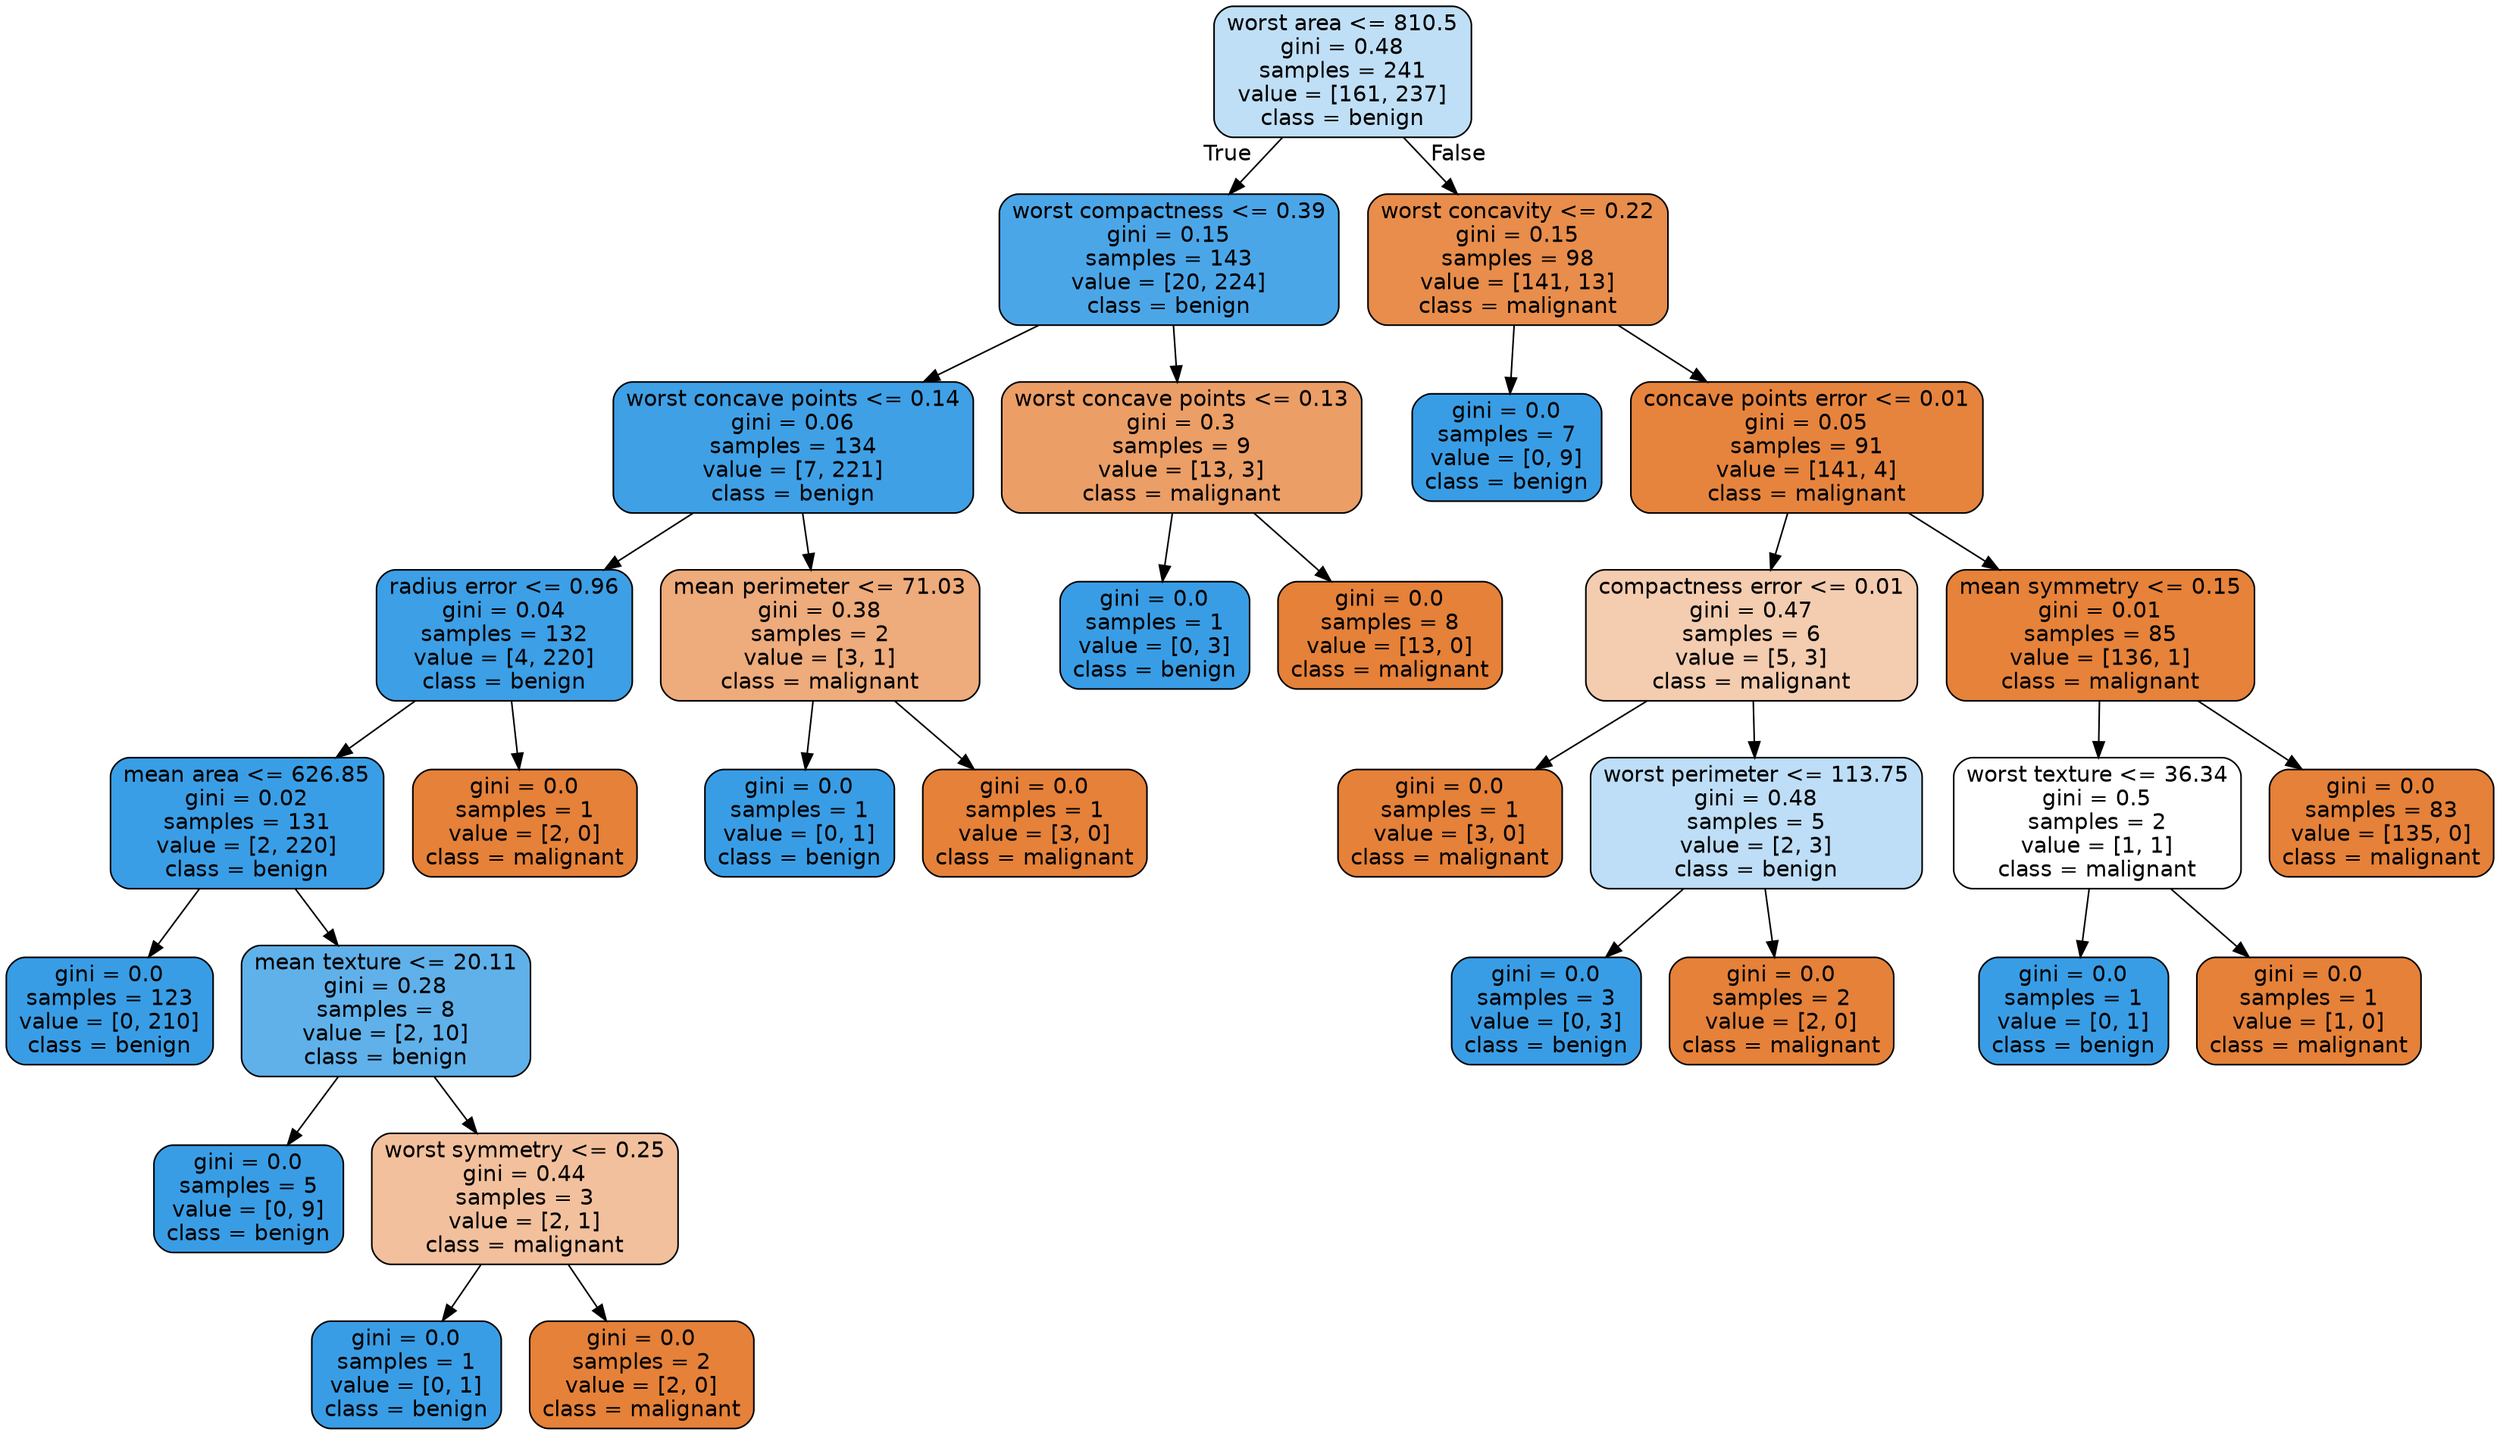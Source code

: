 digraph Tree {
node [shape=box, style="filled, rounded", color="black", fontname=helvetica] ;
edge [fontname=helvetica] ;
0 [label="worst area <= 810.5\ngini = 0.48\nsamples = 241\nvalue = [161, 237]\nclass = benign", fillcolor="#399de552"] ;
1 [label="worst compactness <= 0.39\ngini = 0.15\nsamples = 143\nvalue = [20, 224]\nclass = benign", fillcolor="#399de5e8"] ;
0 -> 1 [labeldistance=2.5, labelangle=45, headlabel="True"] ;
2 [label="worst concave points <= 0.14\ngini = 0.06\nsamples = 134\nvalue = [7, 221]\nclass = benign", fillcolor="#399de5f7"] ;
1 -> 2 ;
3 [label="radius error <= 0.96\ngini = 0.04\nsamples = 132\nvalue = [4, 220]\nclass = benign", fillcolor="#399de5fa"] ;
2 -> 3 ;
4 [label="mean area <= 626.85\ngini = 0.02\nsamples = 131\nvalue = [2, 220]\nclass = benign", fillcolor="#399de5fd"] ;
3 -> 4 ;
5 [label="gini = 0.0\nsamples = 123\nvalue = [0, 210]\nclass = benign", fillcolor="#399de5ff"] ;
4 -> 5 ;
6 [label="mean texture <= 20.11\ngini = 0.28\nsamples = 8\nvalue = [2, 10]\nclass = benign", fillcolor="#399de5cc"] ;
4 -> 6 ;
7 [label="gini = 0.0\nsamples = 5\nvalue = [0, 9]\nclass = benign", fillcolor="#399de5ff"] ;
6 -> 7 ;
8 [label="worst symmetry <= 0.25\ngini = 0.44\nsamples = 3\nvalue = [2, 1]\nclass = malignant", fillcolor="#e581397f"] ;
6 -> 8 ;
9 [label="gini = 0.0\nsamples = 1\nvalue = [0, 1]\nclass = benign", fillcolor="#399de5ff"] ;
8 -> 9 ;
10 [label="gini = 0.0\nsamples = 2\nvalue = [2, 0]\nclass = malignant", fillcolor="#e58139ff"] ;
8 -> 10 ;
11 [label="gini = 0.0\nsamples = 1\nvalue = [2, 0]\nclass = malignant", fillcolor="#e58139ff"] ;
3 -> 11 ;
12 [label="mean perimeter <= 71.03\ngini = 0.38\nsamples = 2\nvalue = [3, 1]\nclass = malignant", fillcolor="#e58139aa"] ;
2 -> 12 ;
13 [label="gini = 0.0\nsamples = 1\nvalue = [0, 1]\nclass = benign", fillcolor="#399de5ff"] ;
12 -> 13 ;
14 [label="gini = 0.0\nsamples = 1\nvalue = [3, 0]\nclass = malignant", fillcolor="#e58139ff"] ;
12 -> 14 ;
15 [label="worst concave points <= 0.13\ngini = 0.3\nsamples = 9\nvalue = [13, 3]\nclass = malignant", fillcolor="#e58139c4"] ;
1 -> 15 ;
16 [label="gini = 0.0\nsamples = 1\nvalue = [0, 3]\nclass = benign", fillcolor="#399de5ff"] ;
15 -> 16 ;
17 [label="gini = 0.0\nsamples = 8\nvalue = [13, 0]\nclass = malignant", fillcolor="#e58139ff"] ;
15 -> 17 ;
18 [label="worst concavity <= 0.22\ngini = 0.15\nsamples = 98\nvalue = [141, 13]\nclass = malignant", fillcolor="#e58139e7"] ;
0 -> 18 [labeldistance=2.5, labelangle=-45, headlabel="False"] ;
19 [label="gini = 0.0\nsamples = 7\nvalue = [0, 9]\nclass = benign", fillcolor="#399de5ff"] ;
18 -> 19 ;
20 [label="concave points error <= 0.01\ngini = 0.05\nsamples = 91\nvalue = [141, 4]\nclass = malignant", fillcolor="#e58139f8"] ;
18 -> 20 ;
21 [label="compactness error <= 0.01\ngini = 0.47\nsamples = 6\nvalue = [5, 3]\nclass = malignant", fillcolor="#e5813966"] ;
20 -> 21 ;
22 [label="gini = 0.0\nsamples = 1\nvalue = [3, 0]\nclass = malignant", fillcolor="#e58139ff"] ;
21 -> 22 ;
23 [label="worst perimeter <= 113.75\ngini = 0.48\nsamples = 5\nvalue = [2, 3]\nclass = benign", fillcolor="#399de555"] ;
21 -> 23 ;
24 [label="gini = 0.0\nsamples = 3\nvalue = [0, 3]\nclass = benign", fillcolor="#399de5ff"] ;
23 -> 24 ;
25 [label="gini = 0.0\nsamples = 2\nvalue = [2, 0]\nclass = malignant", fillcolor="#e58139ff"] ;
23 -> 25 ;
26 [label="mean symmetry <= 0.15\ngini = 0.01\nsamples = 85\nvalue = [136, 1]\nclass = malignant", fillcolor="#e58139fd"] ;
20 -> 26 ;
27 [label="worst texture <= 36.34\ngini = 0.5\nsamples = 2\nvalue = [1, 1]\nclass = malignant", fillcolor="#e5813900"] ;
26 -> 27 ;
28 [label="gini = 0.0\nsamples = 1\nvalue = [0, 1]\nclass = benign", fillcolor="#399de5ff"] ;
27 -> 28 ;
29 [label="gini = 0.0\nsamples = 1\nvalue = [1, 0]\nclass = malignant", fillcolor="#e58139ff"] ;
27 -> 29 ;
30 [label="gini = 0.0\nsamples = 83\nvalue = [135, 0]\nclass = malignant", fillcolor="#e58139ff"] ;
26 -> 30 ;
}